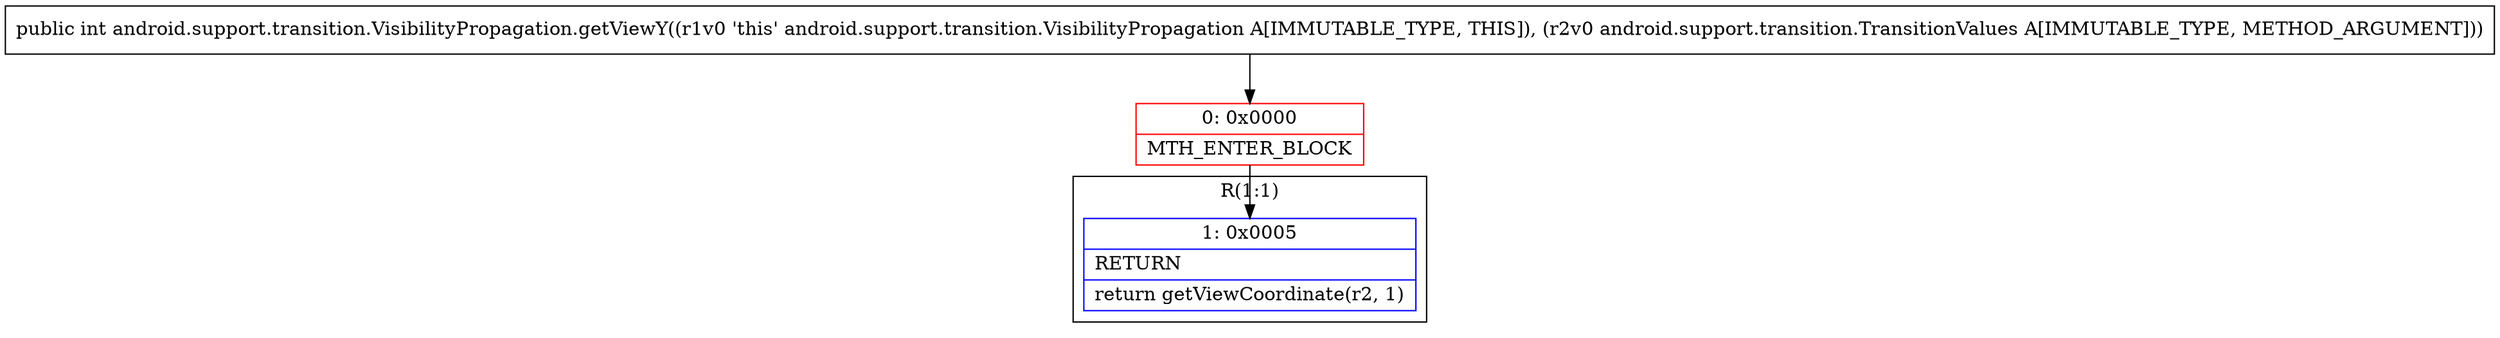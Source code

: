 digraph "CFG forandroid.support.transition.VisibilityPropagation.getViewY(Landroid\/support\/transition\/TransitionValues;)I" {
subgraph cluster_Region_600723103 {
label = "R(1:1)";
node [shape=record,color=blue];
Node_1 [shape=record,label="{1\:\ 0x0005|RETURN\l|return getViewCoordinate(r2, 1)\l}"];
}
Node_0 [shape=record,color=red,label="{0\:\ 0x0000|MTH_ENTER_BLOCK\l}"];
MethodNode[shape=record,label="{public int android.support.transition.VisibilityPropagation.getViewY((r1v0 'this' android.support.transition.VisibilityPropagation A[IMMUTABLE_TYPE, THIS]), (r2v0 android.support.transition.TransitionValues A[IMMUTABLE_TYPE, METHOD_ARGUMENT])) }"];
MethodNode -> Node_0;
Node_0 -> Node_1;
}

